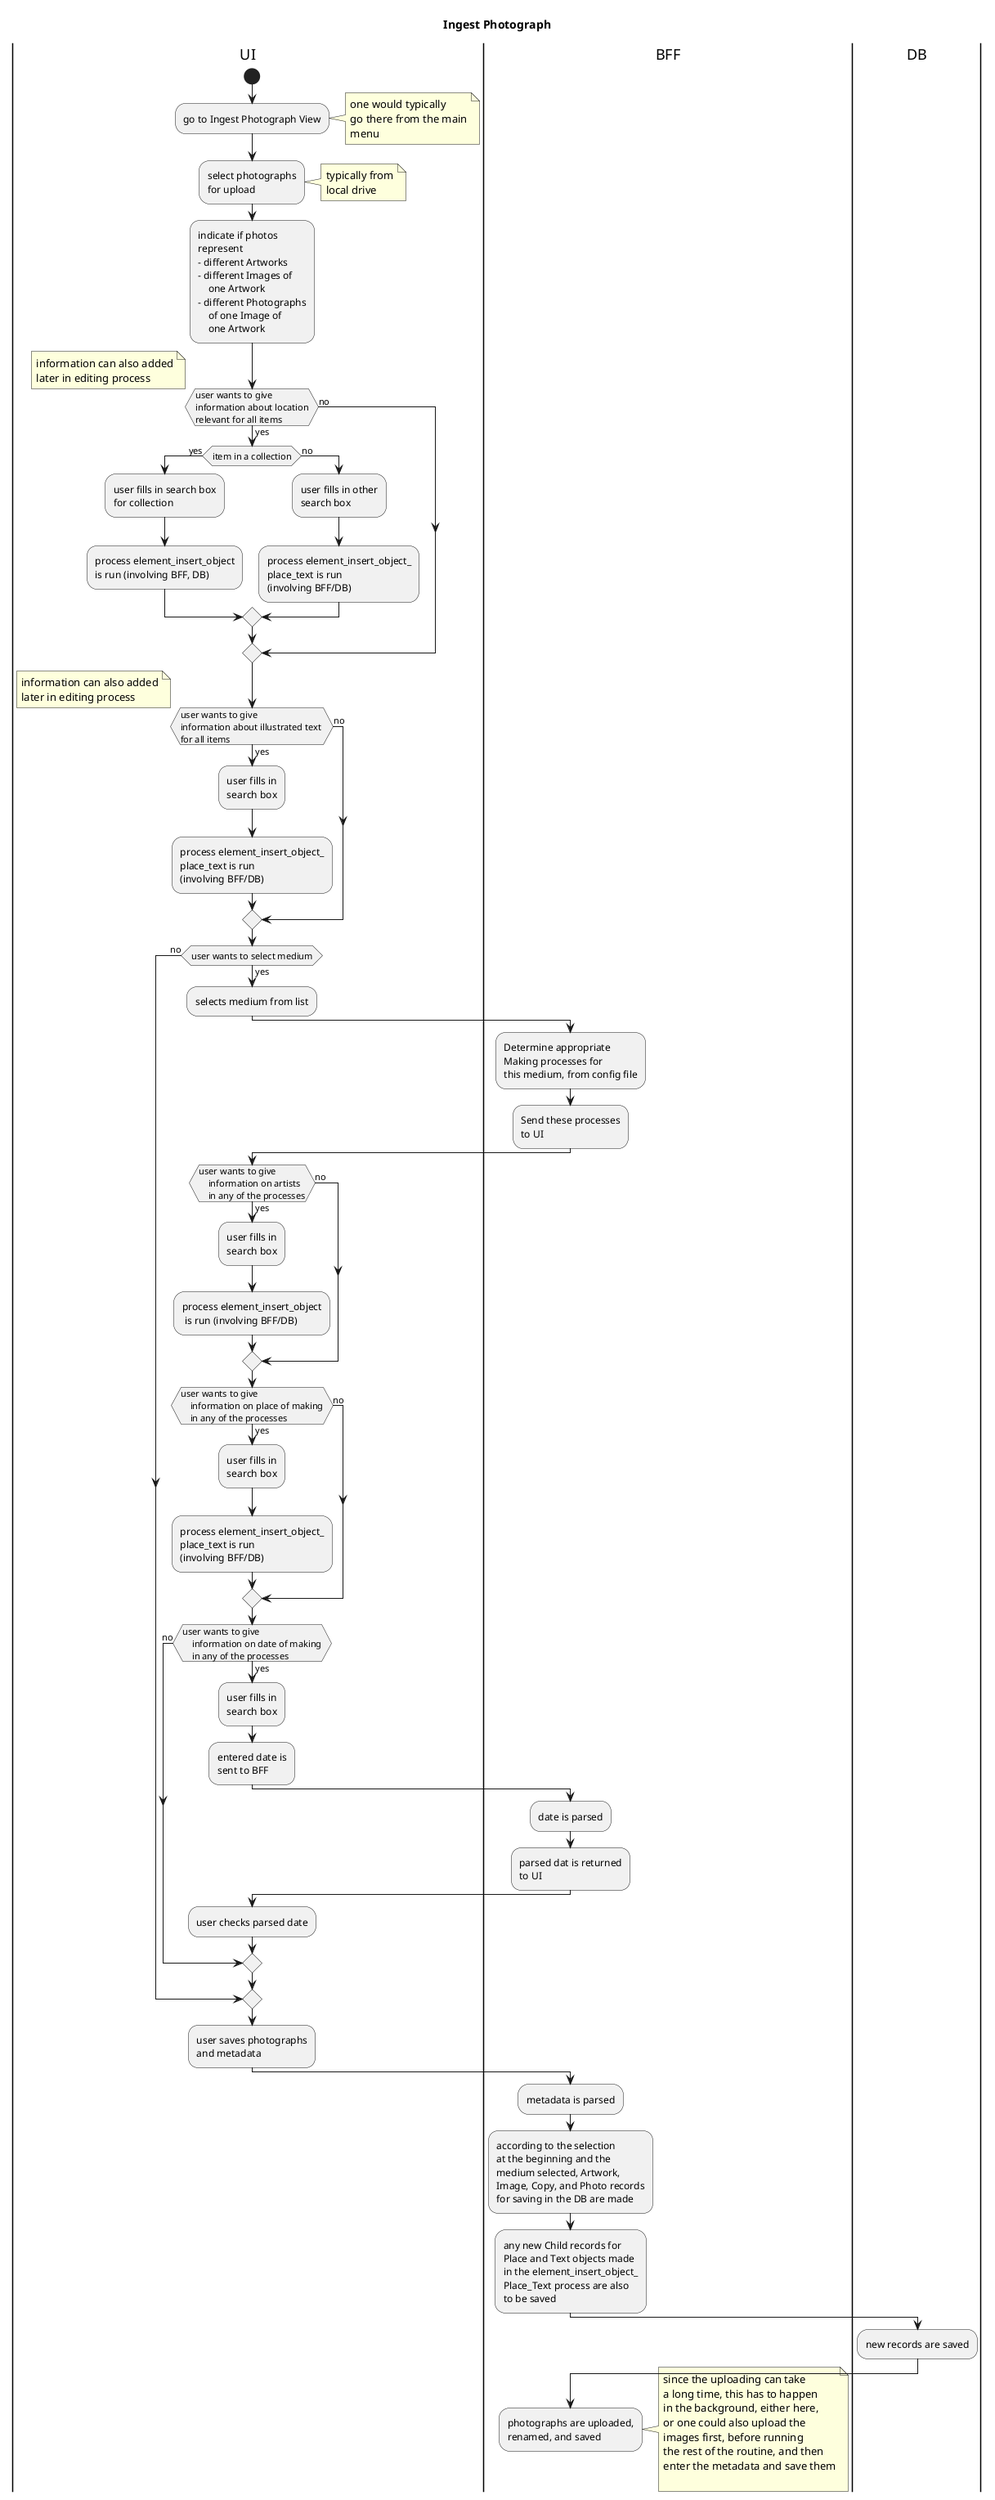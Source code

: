 @startuml
title Ingest Photograph
|UI|
start
:go to Ingest Photograph View;
note right
one would typically 
go there from the main
menu
endnote
:select photographs
for upload;
note right
typically from
local drive
endnote
:indicate if photos
represent
- different Artworks
- different Images of
    one Artwork
- different Photographs
    of one Image of
    one Artwork;

if (user wants to give 
information about location
relevant for all items) then (yes)
note left
information can also added
later in editing process
endnote

    if (item in a collection) then (yes)
        :user fills in search box
        for collection;
        :process element_insert_object
        is run (involving BFF, DB);
    else (no)
        :user fills in other 
        search box;
        :process element_insert_object_
        place_text is run
        (involving BFF/DB);
    endif
else (no)
endif
if (user wants to give 
information about illustrated text 
for all items) then (yes)
note left
information can also added
later in editing process
endnote
        :user fills in 
        search box;
        :process element_insert_object_
        place_text is run
        (involving BFF/DB);
    
else (no)
endif
if (user wants to select medium) then (yes)
    :selects medium from list;
    |BFF|
    :Determine appropriate
    Making processes for 
    this medium, from config file;
    :Send these processes 
    to UI;
    |UI|
    if (user wants to give 
    information on artists
    in any of the processes) then (yes)
        :user fills in
        search box;
        :process element_insert_object
         is run (involving BFF/DB);
    else (no)
    endif
    if (user wants to give 
    information on place of making
    in any of the processes) then (yes)
        :user fills in
        search box;
        :process element_insert_object_
        place_text is run
        (involving BFF/DB);
    else (no)
    endif
    if (user wants to give
    information on date of making
    in any of the processes) then (yes)
        :user fills in
        search box;
        :entered date is
        sent to BFF;
        |BFF|
        :date is parsed;
        :parsed dat is returned
        to UI;
        |UI|
        :user checks parsed date;
    else (no)
    endif
else (no)
endif
:user saves photographs
and metadata;
|BFF|
:metadata is parsed;
:according to the selection
at the beginning and the
medium selected, Artwork,
Image, Copy, and Photo records
for saving in the DB are made;
:any new Child records for
Place and Text objects made
in the element_insert_object_
Place_Text process are also
to be saved; 

|DB|
:new records are saved;

|BFF|
:photographs are uploaded,
renamed, and saved;
note right
since the uploading can take
a long time, this has to happen
in the background, either here, 
or one could also upload the 
images first, before running 
the rest of the routine, and then
enter the metadata and save them

endnote


@enduml
